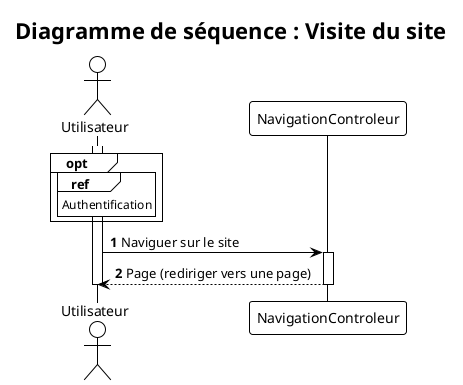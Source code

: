 @startuml
!theme plain
autonumber

actor Utilisateur as User
title Diagramme de séquence : Visite du site

opt
    ref over User : Authentification
end
activate User
User -> NavigationControleur : Naviguer sur le site
activate NavigationControleur
NavigationControleur --> User : Page (rediriger vers une page)
deactivate NavigationControleur
deactivate User
@enduml

